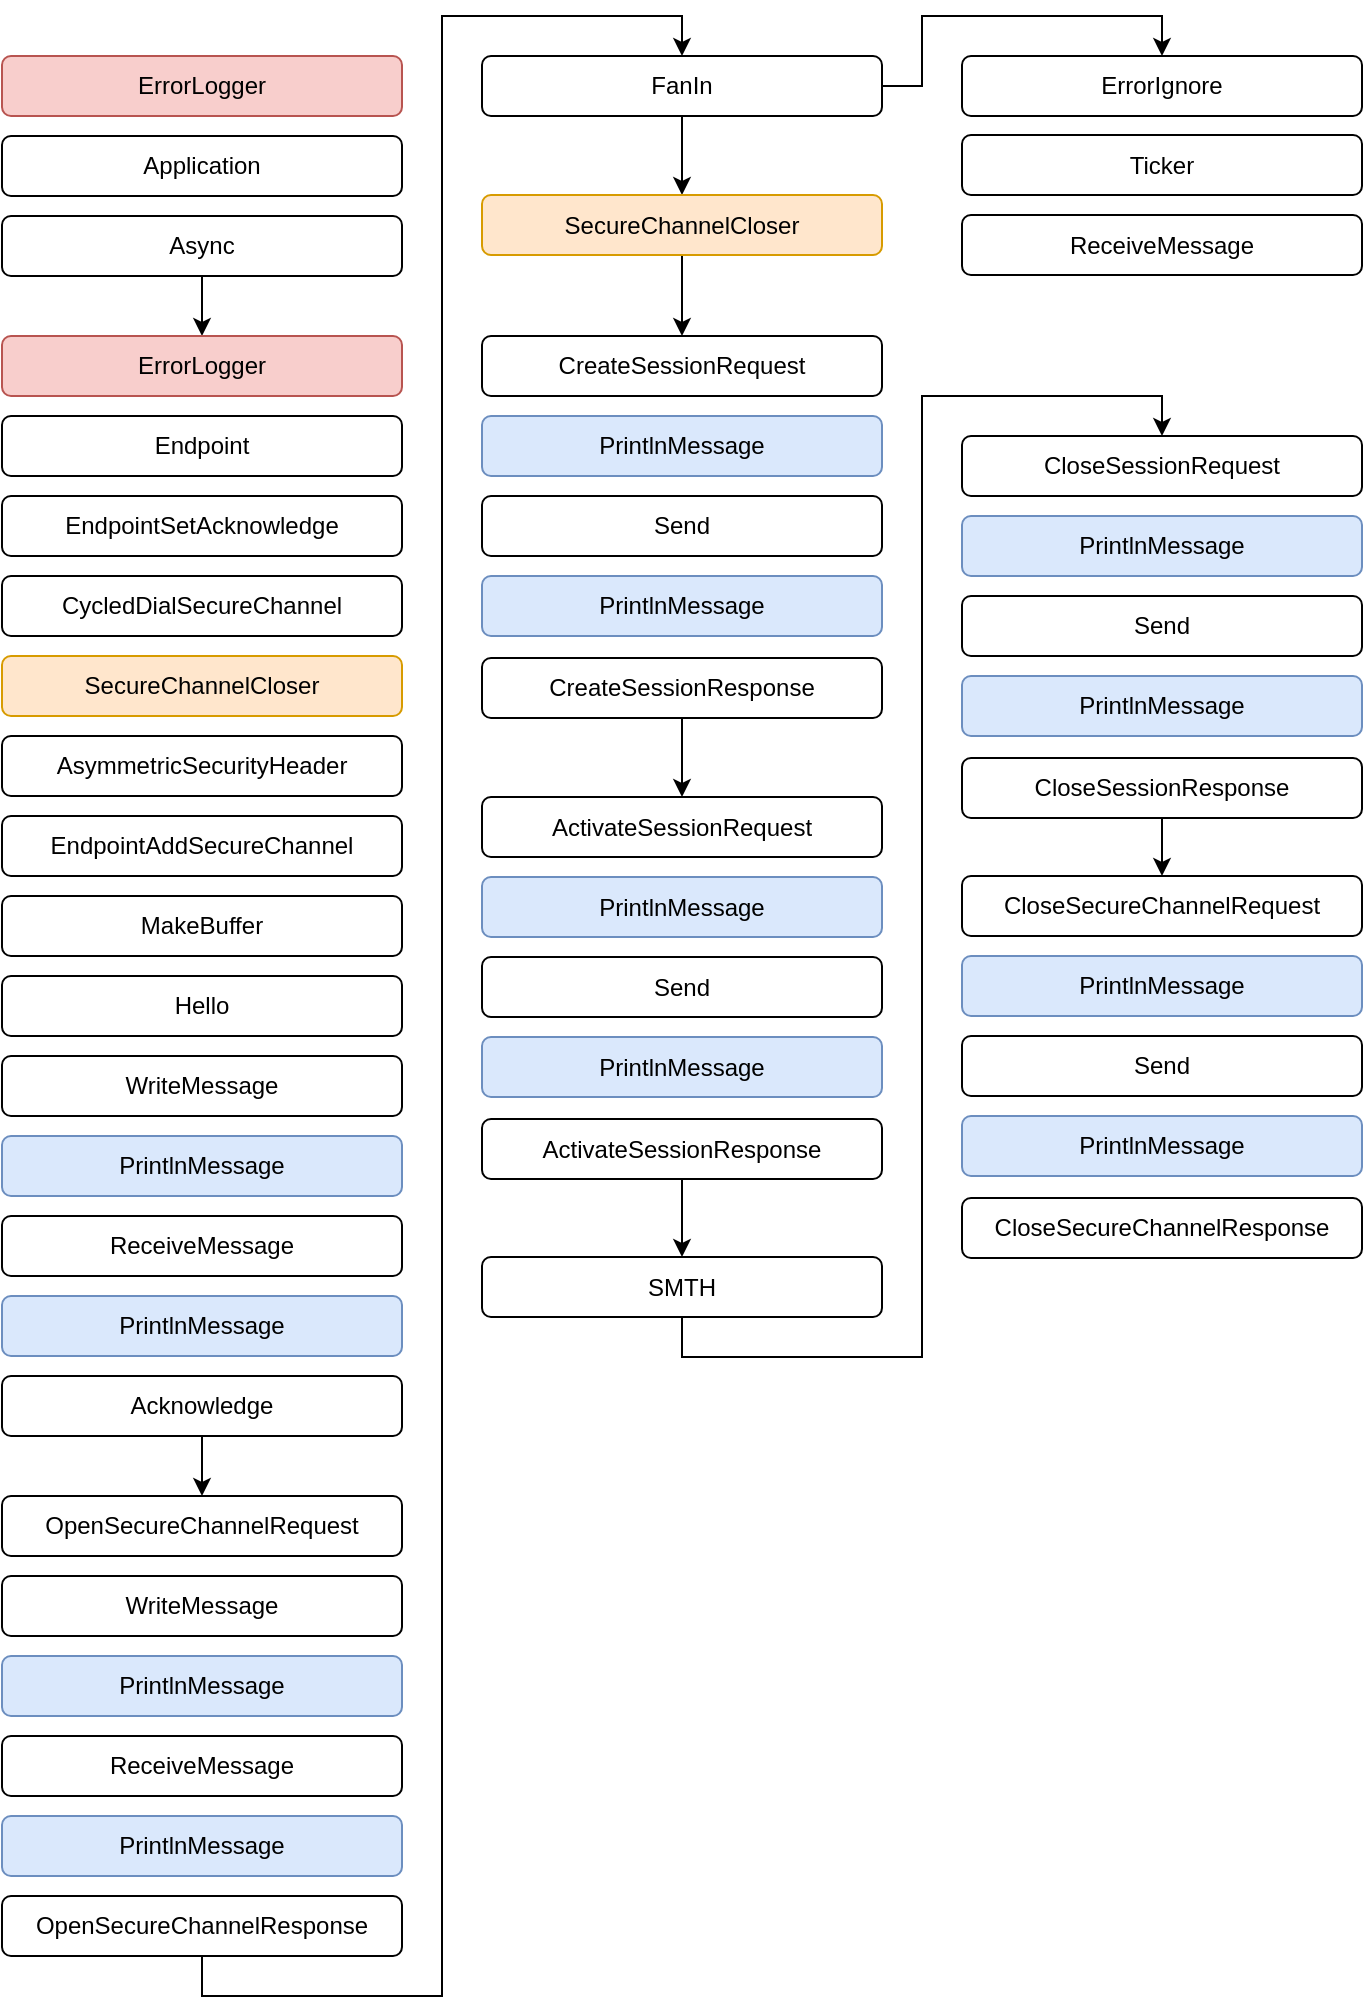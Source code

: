<mxfile version="21.6.8" type="github">
  <diagram name="Страница — 1" id="T-uPf4Jod4Mj95Pgdpi3">
    <mxGraphModel dx="1434" dy="782" grid="1" gridSize="10" guides="1" tooltips="1" connect="1" arrows="1" fold="1" page="1" pageScale="1" pageWidth="1200" pageHeight="1920" math="0" shadow="0">
      <root>
        <mxCell id="0" />
        <mxCell id="1" parent="0" />
        <mxCell id="MSmM4kQ4DseLMJ7Sbeac-61" style="edgeStyle=orthogonalEdgeStyle;rounded=0;orthogonalLoop=1;jettySize=auto;html=1;exitX=0.5;exitY=1;exitDx=0;exitDy=0;entryX=0.5;entryY=0;entryDx=0;entryDy=0;" parent="1" source="MSmM4kQ4DseLMJ7Sbeac-7" target="MSmM4kQ4DseLMJ7Sbeac-12" edge="1">
          <mxGeometry relative="1" as="geometry" />
        </mxCell>
        <mxCell id="MSmM4kQ4DseLMJ7Sbeac-62" style="edgeStyle=orthogonalEdgeStyle;rounded=0;orthogonalLoop=1;jettySize=auto;html=1;exitX=0.5;exitY=1;exitDx=0;exitDy=0;entryX=0.5;entryY=0;entryDx=0;entryDy=0;" parent="1" source="MSmM4kQ4DseLMJ7Sbeac-28" target="MSmM4kQ4DseLMJ7Sbeac-33" edge="1">
          <mxGeometry relative="1" as="geometry" />
        </mxCell>
        <mxCell id="MSmM4kQ4DseLMJ7Sbeac-63" style="edgeStyle=orthogonalEdgeStyle;rounded=0;orthogonalLoop=1;jettySize=auto;html=1;exitX=0.5;exitY=1;exitDx=0;exitDy=0;entryX=0.5;entryY=0;entryDx=0;entryDy=0;" parent="1" source="MSmM4kQ4DseLMJ7Sbeac-34" target="MSmM4kQ4DseLMJ7Sbeac-51" edge="1">
          <mxGeometry relative="1" as="geometry">
            <Array as="points">
              <mxPoint x="140" y="1010" />
              <mxPoint x="260" y="1010" />
              <mxPoint x="260" y="20" />
              <mxPoint x="380" y="20" />
            </Array>
          </mxGeometry>
        </mxCell>
        <mxCell id="MSmM4kQ4DseLMJ7Sbeac-59" style="edgeStyle=orthogonalEdgeStyle;rounded=0;orthogonalLoop=1;jettySize=auto;html=1;exitX=1;exitY=0.5;exitDx=0;exitDy=0;entryX=0.5;entryY=0;entryDx=0;entryDy=0;" parent="1" source="MSmM4kQ4DseLMJ7Sbeac-51" target="hvK1OxQ_7HTGVZ299P68-7" edge="1">
          <mxGeometry relative="1" as="geometry" />
        </mxCell>
        <mxCell id="MSmM4kQ4DseLMJ7Sbeac-60" style="edgeStyle=orthogonalEdgeStyle;rounded=0;orthogonalLoop=1;jettySize=auto;html=1;exitX=0.5;exitY=1;exitDx=0;exitDy=0;entryX=0.5;entryY=0;entryDx=0;entryDy=0;" parent="1" source="MSmM4kQ4DseLMJ7Sbeac-51" target="hvK1OxQ_7HTGVZ299P68-2" edge="1">
          <mxGeometry relative="1" as="geometry" />
        </mxCell>
        <mxCell id="MSmM4kQ4DseLMJ7Sbeac-51" value="FanIn" style="rounded=1;whiteSpace=wrap;html=1;glass=0;shadow=0;" parent="1" vertex="1">
          <mxGeometry x="280" y="40" width="200" height="30" as="geometry" />
        </mxCell>
        <mxCell id="MSmM4kQ4DseLMJ7Sbeac-69" style="edgeStyle=orthogonalEdgeStyle;rounded=0;orthogonalLoop=1;jettySize=auto;html=1;exitX=0.5;exitY=1;exitDx=0;exitDy=0;entryX=0.5;entryY=0;entryDx=0;entryDy=0;" parent="1" source="MSmM4kQ4DseLMJ7Sbeac-58" target="MSmM4kQ4DseLMJ7Sbeac-64" edge="1">
          <mxGeometry relative="1" as="geometry" />
        </mxCell>
        <mxCell id="MSmM4kQ4DseLMJ7Sbeac-70" value="" style="group" parent="1" vertex="1" connectable="0">
          <mxGeometry x="40" y="180" width="200" height="550" as="geometry" />
        </mxCell>
        <mxCell id="MSmM4kQ4DseLMJ7Sbeac-12" value="ErrorLogger" style="rounded=1;whiteSpace=wrap;html=1;fillColor=#f8cecc;strokeColor=#b85450;" parent="MSmM4kQ4DseLMJ7Sbeac-70" vertex="1">
          <mxGeometry width="200" height="30" as="geometry" />
        </mxCell>
        <mxCell id="MSmM4kQ4DseLMJ7Sbeac-13" value="Endpoint" style="rounded=1;whiteSpace=wrap;html=1;" parent="MSmM4kQ4DseLMJ7Sbeac-70" vertex="1">
          <mxGeometry y="40" width="200" height="30" as="geometry" />
        </mxCell>
        <mxCell id="MSmM4kQ4DseLMJ7Sbeac-14" value="EndpointSetAcknowledge" style="rounded=1;whiteSpace=wrap;html=1;glass=0;shadow=0;" parent="MSmM4kQ4DseLMJ7Sbeac-70" vertex="1">
          <mxGeometry y="80" width="200" height="30" as="geometry" />
        </mxCell>
        <mxCell id="MSmM4kQ4DseLMJ7Sbeac-18" value="CycledDialSecureChannel" style="rounded=1;whiteSpace=wrap;html=1;glass=0;shadow=0;" parent="MSmM4kQ4DseLMJ7Sbeac-70" vertex="1">
          <mxGeometry y="120" width="200" height="30" as="geometry" />
        </mxCell>
        <mxCell id="MSmM4kQ4DseLMJ7Sbeac-19" value="SecureChannelCloser" style="rounded=1;whiteSpace=wrap;html=1;glass=0;shadow=0;fillColor=#ffe6cc;strokeColor=#d79b00;" parent="MSmM4kQ4DseLMJ7Sbeac-70" vertex="1">
          <mxGeometry y="160" width="200" height="30" as="geometry" />
        </mxCell>
        <mxCell id="MSmM4kQ4DseLMJ7Sbeac-20" value="AsymmetricSecurityHeader" style="rounded=1;whiteSpace=wrap;html=1;glass=0;shadow=0;" parent="MSmM4kQ4DseLMJ7Sbeac-70" vertex="1">
          <mxGeometry y="200" width="200" height="30" as="geometry" />
        </mxCell>
        <mxCell id="MSmM4kQ4DseLMJ7Sbeac-21" value="EndpointAddSecureChannel" style="rounded=1;whiteSpace=wrap;html=1;glass=0;shadow=0;" parent="MSmM4kQ4DseLMJ7Sbeac-70" vertex="1">
          <mxGeometry y="240" width="200" height="30" as="geometry" />
        </mxCell>
        <mxCell id="MSmM4kQ4DseLMJ7Sbeac-22" value="MakeBuffer" style="rounded=1;whiteSpace=wrap;html=1;glass=0;shadow=0;" parent="MSmM4kQ4DseLMJ7Sbeac-70" vertex="1">
          <mxGeometry y="280" width="200" height="30" as="geometry" />
        </mxCell>
        <mxCell id="MSmM4kQ4DseLMJ7Sbeac-23" value="Hello" style="rounded=1;whiteSpace=wrap;html=1;glass=0;shadow=0;" parent="MSmM4kQ4DseLMJ7Sbeac-70" vertex="1">
          <mxGeometry y="320" width="200" height="30" as="geometry" />
        </mxCell>
        <mxCell id="MSmM4kQ4DseLMJ7Sbeac-24" value="WriteMessage" style="rounded=1;whiteSpace=wrap;html=1;glass=0;shadow=0;" parent="MSmM4kQ4DseLMJ7Sbeac-70" vertex="1">
          <mxGeometry y="360" width="200" height="30" as="geometry" />
        </mxCell>
        <mxCell id="MSmM4kQ4DseLMJ7Sbeac-25" value="PrintlnMessage" style="rounded=1;whiteSpace=wrap;html=1;glass=0;shadow=0;fillColor=#dae8fc;strokeColor=#6c8ebf;" parent="MSmM4kQ4DseLMJ7Sbeac-70" vertex="1">
          <mxGeometry y="400" width="200" height="30" as="geometry" />
        </mxCell>
        <mxCell id="MSmM4kQ4DseLMJ7Sbeac-26" value="ReceiveMessage" style="rounded=1;whiteSpace=wrap;html=1;glass=0;shadow=0;" parent="MSmM4kQ4DseLMJ7Sbeac-70" vertex="1">
          <mxGeometry y="440" width="200" height="30" as="geometry" />
        </mxCell>
        <mxCell id="MSmM4kQ4DseLMJ7Sbeac-27" value="PrintlnMessage" style="rounded=1;whiteSpace=wrap;html=1;glass=0;shadow=0;fillColor=#dae8fc;strokeColor=#6c8ebf;" parent="MSmM4kQ4DseLMJ7Sbeac-70" vertex="1">
          <mxGeometry y="480" width="200" height="30" as="geometry" />
        </mxCell>
        <mxCell id="MSmM4kQ4DseLMJ7Sbeac-28" value="Acknowledge" style="rounded=1;whiteSpace=wrap;html=1;glass=0;shadow=0;" parent="MSmM4kQ4DseLMJ7Sbeac-70" vertex="1">
          <mxGeometry y="520" width="200" height="30" as="geometry" />
        </mxCell>
        <mxCell id="MSmM4kQ4DseLMJ7Sbeac-71" value="" style="group" parent="1" vertex="1" connectable="0">
          <mxGeometry x="40" y="760" width="200" height="230" as="geometry" />
        </mxCell>
        <mxCell id="MSmM4kQ4DseLMJ7Sbeac-29" value="WriteMessage" style="rounded=1;whiteSpace=wrap;html=1;glass=0;shadow=0;" parent="MSmM4kQ4DseLMJ7Sbeac-71" vertex="1">
          <mxGeometry y="40" width="200" height="30" as="geometry" />
        </mxCell>
        <mxCell id="MSmM4kQ4DseLMJ7Sbeac-30" value="PrintlnMessage" style="rounded=1;whiteSpace=wrap;html=1;glass=0;shadow=0;fillColor=#dae8fc;strokeColor=#6c8ebf;" parent="MSmM4kQ4DseLMJ7Sbeac-71" vertex="1">
          <mxGeometry y="80" width="200" height="30" as="geometry" />
        </mxCell>
        <mxCell id="MSmM4kQ4DseLMJ7Sbeac-31" value="ReceiveMessage" style="rounded=1;whiteSpace=wrap;html=1;glass=0;shadow=0;" parent="MSmM4kQ4DseLMJ7Sbeac-71" vertex="1">
          <mxGeometry y="120" width="200" height="30" as="geometry" />
        </mxCell>
        <mxCell id="MSmM4kQ4DseLMJ7Sbeac-32" value="PrintlnMessage" style="rounded=1;whiteSpace=wrap;html=1;glass=0;shadow=0;fillColor=#dae8fc;strokeColor=#6c8ebf;" parent="MSmM4kQ4DseLMJ7Sbeac-71" vertex="1">
          <mxGeometry y="160" width="200" height="30" as="geometry" />
        </mxCell>
        <mxCell id="MSmM4kQ4DseLMJ7Sbeac-33" value="OpenSecureChannelRequest" style="rounded=1;whiteSpace=wrap;html=1;glass=0;shadow=0;" parent="MSmM4kQ4DseLMJ7Sbeac-71" vertex="1">
          <mxGeometry width="200" height="30" as="geometry" />
        </mxCell>
        <mxCell id="MSmM4kQ4DseLMJ7Sbeac-34" value="OpenSecureChannelResponse" style="rounded=1;whiteSpace=wrap;html=1;glass=0;shadow=0;" parent="MSmM4kQ4DseLMJ7Sbeac-71" vertex="1">
          <mxGeometry y="200" width="200" height="30" as="geometry" />
        </mxCell>
        <mxCell id="MSmM4kQ4DseLMJ7Sbeac-73" value="" style="group" parent="1" vertex="1" connectable="0">
          <mxGeometry x="280" y="180" width="200" height="191" as="geometry" />
        </mxCell>
        <mxCell id="MSmM4kQ4DseLMJ7Sbeac-54" value="CreateSessionRequest" style="rounded=1;whiteSpace=wrap;html=1;glass=0;shadow=0;" parent="MSmM4kQ4DseLMJ7Sbeac-73" vertex="1">
          <mxGeometry width="200" height="30" as="geometry" />
        </mxCell>
        <mxCell id="MSmM4kQ4DseLMJ7Sbeac-55" value="PrintlnMessage" style="rounded=1;whiteSpace=wrap;html=1;glass=0;shadow=0;fillColor=#dae8fc;strokeColor=#6c8ebf;" parent="MSmM4kQ4DseLMJ7Sbeac-73" vertex="1">
          <mxGeometry y="40" width="200" height="30" as="geometry" />
        </mxCell>
        <mxCell id="MSmM4kQ4DseLMJ7Sbeac-56" value="Send" style="rounded=1;whiteSpace=wrap;html=1;glass=0;shadow=0;" parent="MSmM4kQ4DseLMJ7Sbeac-73" vertex="1">
          <mxGeometry y="80" width="200" height="30" as="geometry" />
        </mxCell>
        <mxCell id="MSmM4kQ4DseLMJ7Sbeac-57" value="PrintlnMessage" style="rounded=1;whiteSpace=wrap;html=1;glass=0;shadow=0;fillColor=#dae8fc;strokeColor=#6c8ebf;" parent="MSmM4kQ4DseLMJ7Sbeac-73" vertex="1">
          <mxGeometry y="120" width="200" height="30" as="geometry" />
        </mxCell>
        <mxCell id="MSmM4kQ4DseLMJ7Sbeac-58" value="CreateSessionResponse" style="rounded=1;whiteSpace=wrap;html=1;glass=0;shadow=0;" parent="MSmM4kQ4DseLMJ7Sbeac-73" vertex="1">
          <mxGeometry y="161" width="200" height="30" as="geometry" />
        </mxCell>
        <mxCell id="MSmM4kQ4DseLMJ7Sbeac-75" value="" style="group" parent="1" vertex="1" connectable="0">
          <mxGeometry x="280" y="410.5" width="200" height="191" as="geometry" />
        </mxCell>
        <mxCell id="MSmM4kQ4DseLMJ7Sbeac-64" value="ActivateSessionRequest" style="rounded=1;whiteSpace=wrap;html=1;glass=0;shadow=0;" parent="MSmM4kQ4DseLMJ7Sbeac-75" vertex="1">
          <mxGeometry width="200" height="30" as="geometry" />
        </mxCell>
        <mxCell id="MSmM4kQ4DseLMJ7Sbeac-65" value="PrintlnMessage" style="rounded=1;whiteSpace=wrap;html=1;glass=0;shadow=0;fillColor=#dae8fc;strokeColor=#6c8ebf;" parent="MSmM4kQ4DseLMJ7Sbeac-75" vertex="1">
          <mxGeometry y="40" width="200" height="30" as="geometry" />
        </mxCell>
        <mxCell id="MSmM4kQ4DseLMJ7Sbeac-66" value="Send" style="rounded=1;whiteSpace=wrap;html=1;glass=0;shadow=0;" parent="MSmM4kQ4DseLMJ7Sbeac-75" vertex="1">
          <mxGeometry y="80" width="200" height="30" as="geometry" />
        </mxCell>
        <mxCell id="MSmM4kQ4DseLMJ7Sbeac-67" value="PrintlnMessage" style="rounded=1;whiteSpace=wrap;html=1;glass=0;shadow=0;fillColor=#dae8fc;strokeColor=#6c8ebf;" parent="MSmM4kQ4DseLMJ7Sbeac-75" vertex="1">
          <mxGeometry y="120" width="200" height="30" as="geometry" />
        </mxCell>
        <mxCell id="MSmM4kQ4DseLMJ7Sbeac-68" value="ActivateSessionResponse" style="rounded=1;whiteSpace=wrap;html=1;glass=0;shadow=0;" parent="MSmM4kQ4DseLMJ7Sbeac-75" vertex="1">
          <mxGeometry y="161" width="200" height="30" as="geometry" />
        </mxCell>
        <mxCell id="MSmM4kQ4DseLMJ7Sbeac-91" style="edgeStyle=orthogonalEdgeStyle;rounded=0;orthogonalLoop=1;jettySize=auto;html=1;exitX=0.5;exitY=1;exitDx=0;exitDy=0;entryX=0.5;entryY=0;entryDx=0;entryDy=0;" parent="1" source="MSmM4kQ4DseLMJ7Sbeac-82" target="MSmM4kQ4DseLMJ7Sbeac-85" edge="1">
          <mxGeometry relative="1" as="geometry" />
        </mxCell>
        <mxCell id="MSmM4kQ4DseLMJ7Sbeac-82" value="SMTH" style="rounded=1;whiteSpace=wrap;html=1;glass=0;shadow=0;" parent="1" vertex="1">
          <mxGeometry x="280" y="640.5" width="200" height="30" as="geometry" />
        </mxCell>
        <mxCell id="MSmM4kQ4DseLMJ7Sbeac-84" value="" style="group" parent="1" vertex="1" connectable="0">
          <mxGeometry x="520" y="230" width="200" height="191" as="geometry" />
        </mxCell>
        <mxCell id="MSmM4kQ4DseLMJ7Sbeac-85" value="CloseSessionRequest" style="rounded=1;whiteSpace=wrap;html=1;glass=0;shadow=0;" parent="MSmM4kQ4DseLMJ7Sbeac-84" vertex="1">
          <mxGeometry width="200" height="30" as="geometry" />
        </mxCell>
        <mxCell id="MSmM4kQ4DseLMJ7Sbeac-86" value="PrintlnMessage" style="rounded=1;whiteSpace=wrap;html=1;glass=0;shadow=0;fillColor=#dae8fc;strokeColor=#6c8ebf;" parent="MSmM4kQ4DseLMJ7Sbeac-84" vertex="1">
          <mxGeometry y="40" width="200" height="30" as="geometry" />
        </mxCell>
        <mxCell id="MSmM4kQ4DseLMJ7Sbeac-87" value="Send" style="rounded=1;whiteSpace=wrap;html=1;glass=0;shadow=0;" parent="MSmM4kQ4DseLMJ7Sbeac-84" vertex="1">
          <mxGeometry y="80" width="200" height="30" as="geometry" />
        </mxCell>
        <mxCell id="MSmM4kQ4DseLMJ7Sbeac-88" value="PrintlnMessage" style="rounded=1;whiteSpace=wrap;html=1;glass=0;shadow=0;fillColor=#dae8fc;strokeColor=#6c8ebf;" parent="MSmM4kQ4DseLMJ7Sbeac-84" vertex="1">
          <mxGeometry y="120" width="200" height="30" as="geometry" />
        </mxCell>
        <mxCell id="MSmM4kQ4DseLMJ7Sbeac-89" value="CloseSessionResponse" style="rounded=1;whiteSpace=wrap;html=1;glass=0;shadow=0;" parent="MSmM4kQ4DseLMJ7Sbeac-84" vertex="1">
          <mxGeometry y="161" width="200" height="30" as="geometry" />
        </mxCell>
        <mxCell id="MSmM4kQ4DseLMJ7Sbeac-90" style="edgeStyle=orthogonalEdgeStyle;rounded=0;orthogonalLoop=1;jettySize=auto;html=1;exitX=0.5;exitY=1;exitDx=0;exitDy=0;entryX=0.5;entryY=0;entryDx=0;entryDy=0;" parent="1" source="MSmM4kQ4DseLMJ7Sbeac-68" target="MSmM4kQ4DseLMJ7Sbeac-82" edge="1">
          <mxGeometry relative="1" as="geometry" />
        </mxCell>
        <mxCell id="MSmM4kQ4DseLMJ7Sbeac-92" value="" style="group" parent="1" vertex="1" connectable="0">
          <mxGeometry x="520" y="450" width="200" height="191" as="geometry" />
        </mxCell>
        <mxCell id="MSmM4kQ4DseLMJ7Sbeac-93" value="CloseSecureChannelRequest" style="rounded=1;whiteSpace=wrap;html=1;glass=0;shadow=0;" parent="MSmM4kQ4DseLMJ7Sbeac-92" vertex="1">
          <mxGeometry width="200" height="30" as="geometry" />
        </mxCell>
        <mxCell id="MSmM4kQ4DseLMJ7Sbeac-94" value="PrintlnMessage" style="rounded=1;whiteSpace=wrap;html=1;glass=0;shadow=0;fillColor=#dae8fc;strokeColor=#6c8ebf;" parent="MSmM4kQ4DseLMJ7Sbeac-92" vertex="1">
          <mxGeometry y="40" width="200" height="30" as="geometry" />
        </mxCell>
        <mxCell id="MSmM4kQ4DseLMJ7Sbeac-95" value="Send" style="rounded=1;whiteSpace=wrap;html=1;glass=0;shadow=0;" parent="MSmM4kQ4DseLMJ7Sbeac-92" vertex="1">
          <mxGeometry y="80" width="200" height="30" as="geometry" />
        </mxCell>
        <mxCell id="MSmM4kQ4DseLMJ7Sbeac-96" value="PrintlnMessage" style="rounded=1;whiteSpace=wrap;html=1;glass=0;shadow=0;fillColor=#dae8fc;strokeColor=#6c8ebf;" parent="MSmM4kQ4DseLMJ7Sbeac-92" vertex="1">
          <mxGeometry y="120" width="200" height="30" as="geometry" />
        </mxCell>
        <mxCell id="MSmM4kQ4DseLMJ7Sbeac-97" value="CloseSecureChannelResponse" style="rounded=1;whiteSpace=wrap;html=1;glass=0;shadow=0;" parent="MSmM4kQ4DseLMJ7Sbeac-92" vertex="1">
          <mxGeometry y="161" width="200" height="30" as="geometry" />
        </mxCell>
        <mxCell id="MSmM4kQ4DseLMJ7Sbeac-98" style="edgeStyle=orthogonalEdgeStyle;rounded=0;orthogonalLoop=1;jettySize=auto;html=1;exitX=0.5;exitY=1;exitDx=0;exitDy=0;entryX=0.5;entryY=0;entryDx=0;entryDy=0;" parent="1" source="MSmM4kQ4DseLMJ7Sbeac-89" target="MSmM4kQ4DseLMJ7Sbeac-93" edge="1">
          <mxGeometry relative="1" as="geometry" />
        </mxCell>
        <mxCell id="hvK1OxQ_7HTGVZ299P68-3" style="edgeStyle=orthogonalEdgeStyle;rounded=0;orthogonalLoop=1;jettySize=auto;html=1;exitX=0.5;exitY=1;exitDx=0;exitDy=0;entryX=0.5;entryY=0;entryDx=0;entryDy=0;" edge="1" parent="1" source="hvK1OxQ_7HTGVZ299P68-2" target="MSmM4kQ4DseLMJ7Sbeac-54">
          <mxGeometry relative="1" as="geometry" />
        </mxCell>
        <mxCell id="hvK1OxQ_7HTGVZ299P68-2" value="SecureChannelCloser" style="rounded=1;whiteSpace=wrap;html=1;glass=0;shadow=0;fillColor=#ffe6cc;strokeColor=#d79b00;" vertex="1" parent="1">
          <mxGeometry x="280" y="109.5" width="200" height="30" as="geometry" />
        </mxCell>
        <mxCell id="hvK1OxQ_7HTGVZ299P68-4" value="" style="group" vertex="1" connectable="0" parent="1">
          <mxGeometry x="40" y="40" width="200" height="110" as="geometry" />
        </mxCell>
        <mxCell id="MSmM4kQ4DseLMJ7Sbeac-5" value="ErrorLogger" style="rounded=1;whiteSpace=wrap;html=1;fillColor=#f8cecc;strokeColor=#b85450;" parent="hvK1OxQ_7HTGVZ299P68-4" vertex="1">
          <mxGeometry width="200" height="30" as="geometry" />
        </mxCell>
        <mxCell id="MSmM4kQ4DseLMJ7Sbeac-6" value="Application" style="rounded=1;whiteSpace=wrap;html=1;" parent="hvK1OxQ_7HTGVZ299P68-4" vertex="1">
          <mxGeometry y="40" width="200" height="30" as="geometry" />
        </mxCell>
        <mxCell id="MSmM4kQ4DseLMJ7Sbeac-7" value="Async" style="rounded=1;whiteSpace=wrap;html=1;" parent="hvK1OxQ_7HTGVZ299P68-4" vertex="1">
          <mxGeometry y="80" width="200" height="30" as="geometry" />
        </mxCell>
        <mxCell id="hvK1OxQ_7HTGVZ299P68-8" value="" style="group" vertex="1" connectable="0" parent="1">
          <mxGeometry x="520" y="40" width="200" height="109.5" as="geometry" />
        </mxCell>
        <mxCell id="MSmM4kQ4DseLMJ7Sbeac-52" value="Ticker" style="rounded=1;whiteSpace=wrap;html=1;glass=0;shadow=0;container=0;" parent="hvK1OxQ_7HTGVZ299P68-8" vertex="1">
          <mxGeometry y="39.5" width="200" height="30" as="geometry" />
        </mxCell>
        <mxCell id="MSmM4kQ4DseLMJ7Sbeac-53" value="ReceiveMessage" style="rounded=1;whiteSpace=wrap;html=1;glass=0;shadow=0;container=0;" parent="hvK1OxQ_7HTGVZ299P68-8" vertex="1">
          <mxGeometry y="79.5" width="200" height="30" as="geometry" />
        </mxCell>
        <mxCell id="hvK1OxQ_7HTGVZ299P68-7" value="ErrorIgnore" style="rounded=1;whiteSpace=wrap;html=1;glass=0;shadow=0;container=0;" vertex="1" parent="hvK1OxQ_7HTGVZ299P68-8">
          <mxGeometry width="200" height="30" as="geometry" />
        </mxCell>
      </root>
    </mxGraphModel>
  </diagram>
</mxfile>
